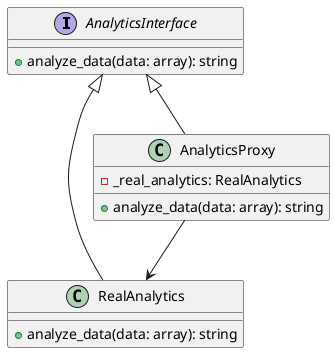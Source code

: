 @startuml
interface AnalyticsInterface {
    +analyze_data(data: array): string
}

class RealAnalytics {
    +analyze_data(data: array): string
}

class AnalyticsProxy {
    -_real_analytics: RealAnalytics
    +analyze_data(data: array): string
}

AnalyticsInterface <|-- RealAnalytics
AnalyticsInterface <|-- AnalyticsProxy
AnalyticsProxy --> RealAnalytics
@enduml